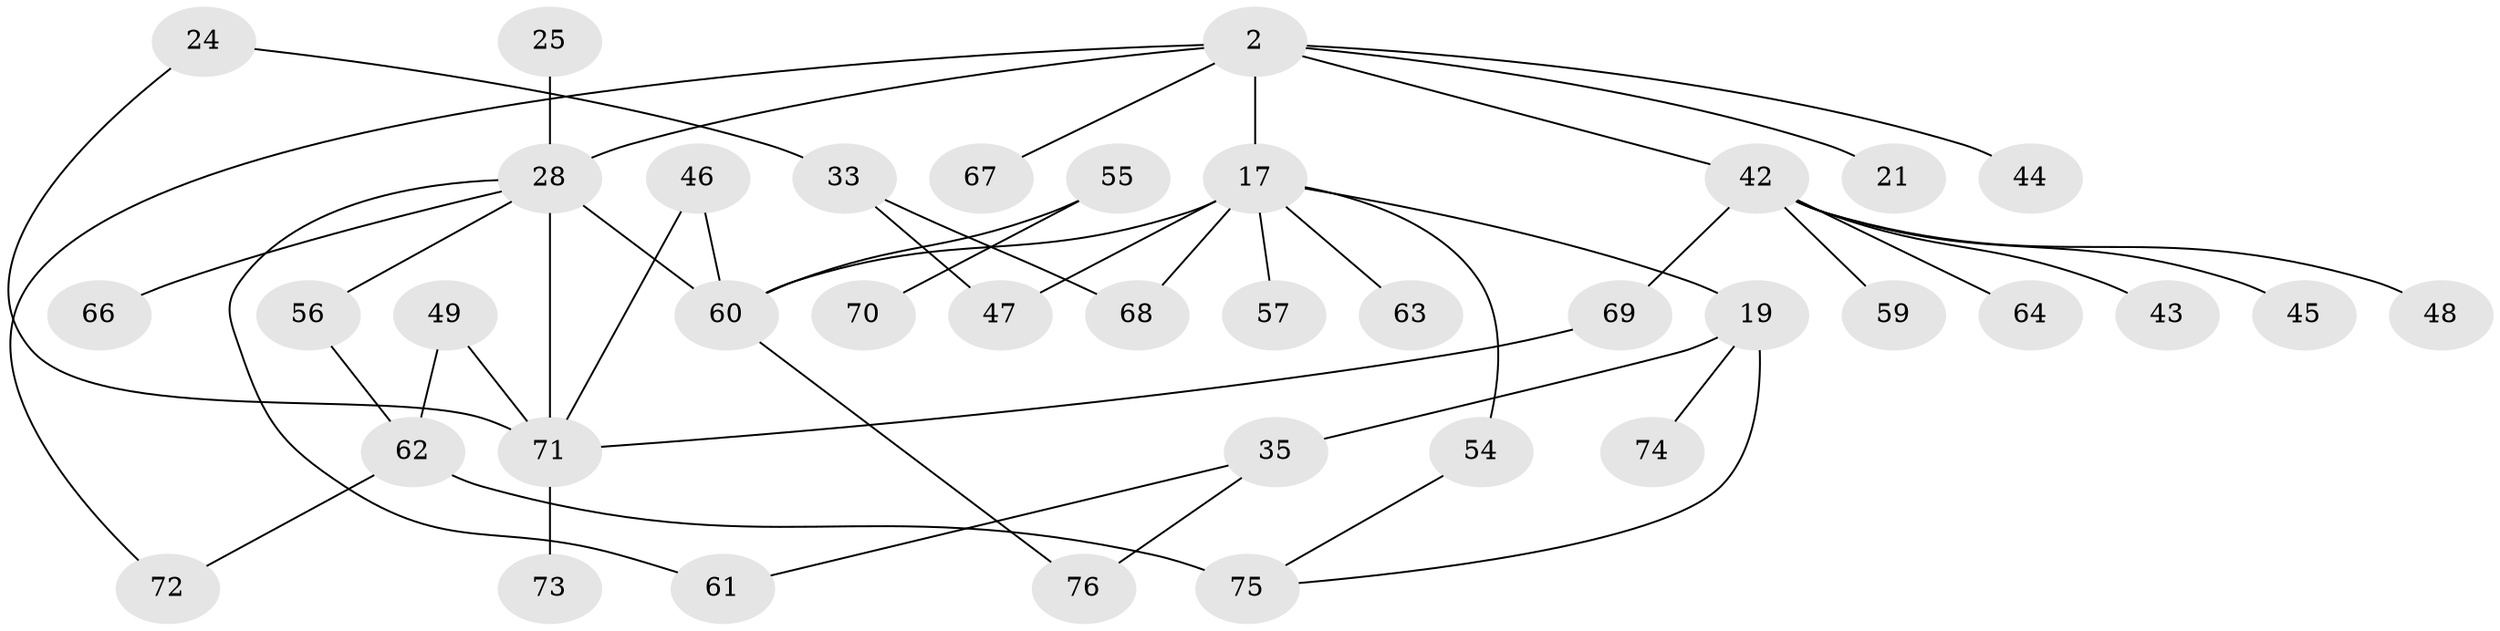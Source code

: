 // original degree distribution, {9: 0.013157894736842105, 3: 0.18421052631578946, 8: 0.013157894736842105, 6: 0.02631578947368421, 4: 0.14473684210526316, 2: 0.34210526315789475, 5: 0.013157894736842105, 1: 0.2631578947368421}
// Generated by graph-tools (version 1.1) at 2025/41/03/09/25 04:41:52]
// undirected, 38 vertices, 48 edges
graph export_dot {
graph [start="1"]
  node [color=gray90,style=filled];
  2 [super="+1"];
  17 [super="+7"];
  19 [super="+15"];
  21;
  24 [super="+8"];
  25 [super="+13"];
  28 [super="+6+14+3"];
  33;
  35;
  42 [super="+12"];
  43;
  44 [super="+27"];
  45;
  46 [super="+39"];
  47 [super="+40"];
  48;
  49 [super="+36"];
  54 [super="+30"];
  55;
  56 [super="+18"];
  57;
  59;
  60 [super="+23+53"];
  61 [super="+29+38"];
  62 [super="+58"];
  63;
  64;
  66;
  67 [super="+52"];
  68 [super="+65"];
  69;
  70;
  71 [super="+51+20+11+37"];
  72 [super="+22"];
  73;
  74;
  75 [super="+41"];
  76;
  2 -- 42 [weight=2];
  2 -- 17 [weight=2];
  2 -- 21;
  2 -- 28 [weight=2];
  2 -- 72;
  2 -- 44;
  2 -- 67;
  17 -- 57;
  17 -- 19;
  17 -- 60 [weight=3];
  17 -- 63;
  17 -- 47;
  17 -- 68;
  17 -- 54;
  19 -- 35 [weight=2];
  19 -- 74;
  19 -- 75;
  24 -- 33;
  24 -- 71;
  25 -- 28;
  28 -- 66;
  28 -- 71 [weight=3];
  28 -- 60;
  28 -- 56;
  28 -- 61;
  33 -- 47 [weight=2];
  33 -- 68;
  35 -- 76;
  35 -- 61;
  42 -- 64;
  42 -- 69;
  42 -- 43;
  42 -- 45;
  42 -- 48;
  42 -- 59;
  46 -- 60;
  46 -- 71;
  49 -- 62;
  49 -- 71;
  54 -- 75;
  55 -- 70;
  55 -- 60;
  56 -- 62;
  60 -- 76;
  62 -- 75 [weight=2];
  62 -- 72;
  69 -- 71;
  71 -- 73;
}
